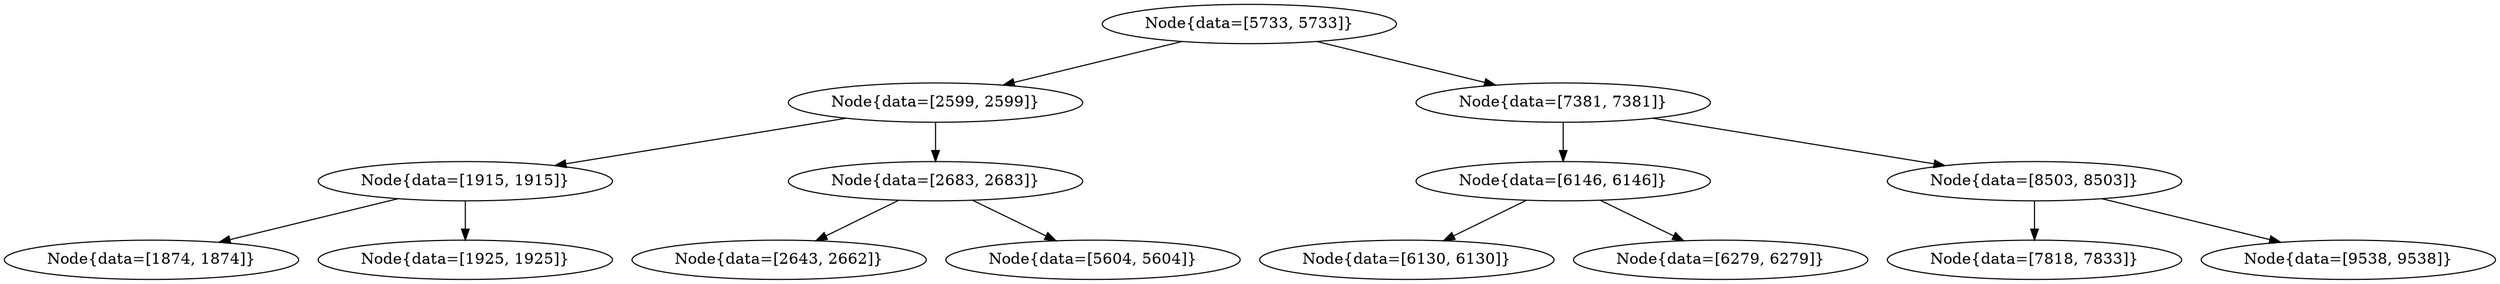 digraph G{
249283263 [label="Node{data=[5733, 5733]}"]
249283263 -> 1040284010
1040284010 [label="Node{data=[2599, 2599]}"]
1040284010 -> 1655397987
1655397987 [label="Node{data=[1915, 1915]}"]
1655397987 -> 244447951
244447951 [label="Node{data=[1874, 1874]}"]
1655397987 -> 1586433944
1586433944 [label="Node{data=[1925, 1925]}"]
1040284010 -> 1810953994
1810953994 [label="Node{data=[2683, 2683]}"]
1810953994 -> 1393615953
1393615953 [label="Node{data=[2643, 2662]}"]
1810953994 -> 1389771646
1389771646 [label="Node{data=[5604, 5604]}"]
249283263 -> 1954745715
1954745715 [label="Node{data=[7381, 7381]}"]
1954745715 -> 405273678
405273678 [label="Node{data=[6146, 6146]}"]
405273678 -> 1279369591
1279369591 [label="Node{data=[6130, 6130]}"]
405273678 -> 800026186
800026186 [label="Node{data=[6279, 6279]}"]
1954745715 -> 1135281753
1135281753 [label="Node{data=[8503, 8503]}"]
1135281753 -> 1682524142
1682524142 [label="Node{data=[7818, 7833]}"]
1135281753 -> 625088521
625088521 [label="Node{data=[9538, 9538]}"]
}